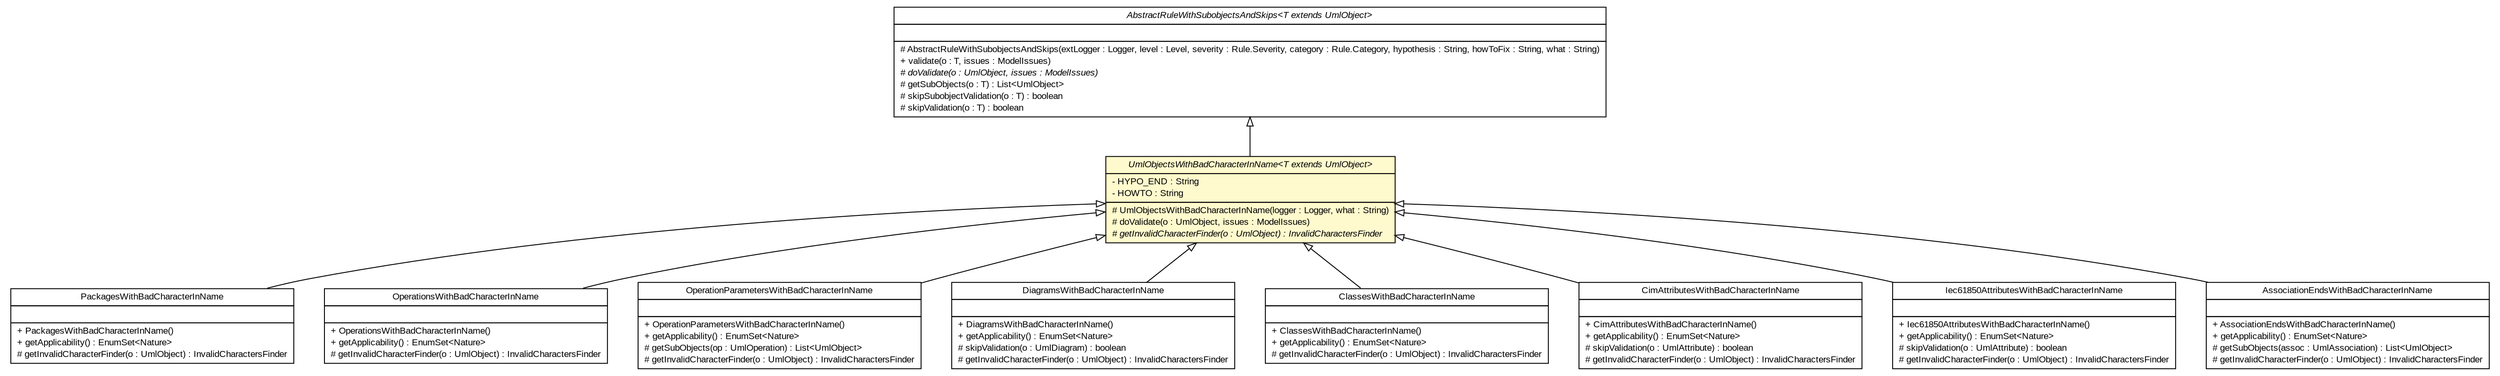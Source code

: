#!/usr/local/bin/dot
#
# Class diagram 
# Generated by UMLGraph version R5_6_6-6-g3bdff0 (http://www.umlgraph.org/)
#

digraph G {
	edge [fontname="arial",fontsize=10,labelfontname="arial",labelfontsize=10];
	node [fontname="arial",fontsize=10,shape=plaintext];
	nodesep=0.25;
	ranksep=0.5;
	// org.tanjakostic.jcleancim.validation.PackageValidator.PackagesWithBadCharacterInName
	c18076 [label=<<table title="org.tanjakostic.jcleancim.validation.PackageValidator.PackagesWithBadCharacterInName" border="0" cellborder="1" cellspacing="0" cellpadding="2" port="p" href="./PackageValidator.PackagesWithBadCharacterInName.html">
		<tr><td><table border="0" cellspacing="0" cellpadding="1">
<tr><td align="center" balign="center"> PackagesWithBadCharacterInName </td></tr>
		</table></td></tr>
		<tr><td><table border="0" cellspacing="0" cellpadding="1">
<tr><td align="left" balign="left">  </td></tr>
		</table></td></tr>
		<tr><td><table border="0" cellspacing="0" cellpadding="1">
<tr><td align="left" balign="left"> + PackagesWithBadCharacterInName() </td></tr>
<tr><td align="left" balign="left"> + getApplicability() : EnumSet&lt;Nature&gt; </td></tr>
<tr><td align="left" balign="left"> # getInvalidCharacterFinder(o : UmlObject) : InvalidCharactersFinder </td></tr>
		</table></td></tr>
		</table>>, URL="./PackageValidator.PackagesWithBadCharacterInName.html", fontname="arial", fontcolor="black", fontsize=10.0];
	// org.tanjakostic.jcleancim.validation.OperationValidator.OperationsWithBadCharacterInName
	c18093 [label=<<table title="org.tanjakostic.jcleancim.validation.OperationValidator.OperationsWithBadCharacterInName" border="0" cellborder="1" cellspacing="0" cellpadding="2" port="p" href="./OperationValidator.OperationsWithBadCharacterInName.html">
		<tr><td><table border="0" cellspacing="0" cellpadding="1">
<tr><td align="center" balign="center"> OperationsWithBadCharacterInName </td></tr>
		</table></td></tr>
		<tr><td><table border="0" cellspacing="0" cellpadding="1">
<tr><td align="left" balign="left">  </td></tr>
		</table></td></tr>
		<tr><td><table border="0" cellspacing="0" cellpadding="1">
<tr><td align="left" balign="left"> + OperationsWithBadCharacterInName() </td></tr>
<tr><td align="left" balign="left"> + getApplicability() : EnumSet&lt;Nature&gt; </td></tr>
<tr><td align="left" balign="left"> # getInvalidCharacterFinder(o : UmlObject) : InvalidCharactersFinder </td></tr>
		</table></td></tr>
		</table>>, URL="./OperationValidator.OperationsWithBadCharacterInName.html", fontname="arial", fontcolor="black", fontsize=10.0];
	// org.tanjakostic.jcleancim.validation.OperationValidator.OperationParametersWithBadCharacterInName
	c18094 [label=<<table title="org.tanjakostic.jcleancim.validation.OperationValidator.OperationParametersWithBadCharacterInName" border="0" cellborder="1" cellspacing="0" cellpadding="2" port="p" href="./OperationValidator.OperationParametersWithBadCharacterInName.html">
		<tr><td><table border="0" cellspacing="0" cellpadding="1">
<tr><td align="center" balign="center"> OperationParametersWithBadCharacterInName </td></tr>
		</table></td></tr>
		<tr><td><table border="0" cellspacing="0" cellpadding="1">
<tr><td align="left" balign="left">  </td></tr>
		</table></td></tr>
		<tr><td><table border="0" cellspacing="0" cellpadding="1">
<tr><td align="left" balign="left"> + OperationParametersWithBadCharacterInName() </td></tr>
<tr><td align="left" balign="left"> + getApplicability() : EnumSet&lt;Nature&gt; </td></tr>
<tr><td align="left" balign="left"> # getSubObjects(op : UmlOperation) : List&lt;UmlObject&gt; </td></tr>
<tr><td align="left" balign="left"> # getInvalidCharacterFinder(o : UmlObject) : InvalidCharactersFinder </td></tr>
		</table></td></tr>
		</table>>, URL="./OperationValidator.OperationParametersWithBadCharacterInName.html", fontname="arial", fontcolor="black", fontsize=10.0];
	// org.tanjakostic.jcleancim.validation.DiagramValidator.DiagramsWithBadCharacterInName
	c18105 [label=<<table title="org.tanjakostic.jcleancim.validation.DiagramValidator.DiagramsWithBadCharacterInName" border="0" cellborder="1" cellspacing="0" cellpadding="2" port="p" href="./DiagramValidator.DiagramsWithBadCharacterInName.html">
		<tr><td><table border="0" cellspacing="0" cellpadding="1">
<tr><td align="center" balign="center"> DiagramsWithBadCharacterInName </td></tr>
		</table></td></tr>
		<tr><td><table border="0" cellspacing="0" cellpadding="1">
<tr><td align="left" balign="left">  </td></tr>
		</table></td></tr>
		<tr><td><table border="0" cellspacing="0" cellpadding="1">
<tr><td align="left" balign="left"> + DiagramsWithBadCharacterInName() </td></tr>
<tr><td align="left" balign="left"> + getApplicability() : EnumSet&lt;Nature&gt; </td></tr>
<tr><td align="left" balign="left"> # skipValidation(o : UmlDiagram) : boolean </td></tr>
<tr><td align="left" balign="left"> # getInvalidCharacterFinder(o : UmlObject) : InvalidCharactersFinder </td></tr>
		</table></td></tr>
		</table>>, URL="./DiagramValidator.DiagramsWithBadCharacterInName.html", fontname="arial", fontcolor="black", fontsize=10.0];
	// org.tanjakostic.jcleancim.validation.ClassValidator.ClassesWithBadCharacterInName
	c18152 [label=<<table title="org.tanjakostic.jcleancim.validation.ClassValidator.ClassesWithBadCharacterInName" border="0" cellborder="1" cellspacing="0" cellpadding="2" port="p" href="./ClassValidator.ClassesWithBadCharacterInName.html">
		<tr><td><table border="0" cellspacing="0" cellpadding="1">
<tr><td align="center" balign="center"> ClassesWithBadCharacterInName </td></tr>
		</table></td></tr>
		<tr><td><table border="0" cellspacing="0" cellpadding="1">
<tr><td align="left" balign="left">  </td></tr>
		</table></td></tr>
		<tr><td><table border="0" cellspacing="0" cellpadding="1">
<tr><td align="left" balign="left"> + ClassesWithBadCharacterInName() </td></tr>
<tr><td align="left" balign="left"> + getApplicability() : EnumSet&lt;Nature&gt; </td></tr>
<tr><td align="left" balign="left"> # getInvalidCharacterFinder(o : UmlObject) : InvalidCharactersFinder </td></tr>
		</table></td></tr>
		</table>>, URL="./ClassValidator.ClassesWithBadCharacterInName.html", fontname="arial", fontcolor="black", fontsize=10.0];
	// org.tanjakostic.jcleancim.validation.AttributeValidator.CimAttributesWithBadCharacterInName
	c18183 [label=<<table title="org.tanjakostic.jcleancim.validation.AttributeValidator.CimAttributesWithBadCharacterInName" border="0" cellborder="1" cellspacing="0" cellpadding="2" port="p" href="./AttributeValidator.CimAttributesWithBadCharacterInName.html">
		<tr><td><table border="0" cellspacing="0" cellpadding="1">
<tr><td align="center" balign="center"> CimAttributesWithBadCharacterInName </td></tr>
		</table></td></tr>
		<tr><td><table border="0" cellspacing="0" cellpadding="1">
<tr><td align="left" balign="left">  </td></tr>
		</table></td></tr>
		<tr><td><table border="0" cellspacing="0" cellpadding="1">
<tr><td align="left" balign="left"> + CimAttributesWithBadCharacterInName() </td></tr>
<tr><td align="left" balign="left"> + getApplicability() : EnumSet&lt;Nature&gt; </td></tr>
<tr><td align="left" balign="left"> # skipValidation(o : UmlAttribute) : boolean </td></tr>
<tr><td align="left" balign="left"> # getInvalidCharacterFinder(o : UmlObject) : InvalidCharactersFinder </td></tr>
		</table></td></tr>
		</table>>, URL="./AttributeValidator.CimAttributesWithBadCharacterInName.html", fontname="arial", fontcolor="black", fontsize=10.0];
	// org.tanjakostic.jcleancim.validation.AttributeValidator.Iec61850AttributesWithBadCharacterInName
	c18184 [label=<<table title="org.tanjakostic.jcleancim.validation.AttributeValidator.Iec61850AttributesWithBadCharacterInName" border="0" cellborder="1" cellspacing="0" cellpadding="2" port="p" href="./AttributeValidator.Iec61850AttributesWithBadCharacterInName.html">
		<tr><td><table border="0" cellspacing="0" cellpadding="1">
<tr><td align="center" balign="center"> Iec61850AttributesWithBadCharacterInName </td></tr>
		</table></td></tr>
		<tr><td><table border="0" cellspacing="0" cellpadding="1">
<tr><td align="left" balign="left">  </td></tr>
		</table></td></tr>
		<tr><td><table border="0" cellspacing="0" cellpadding="1">
<tr><td align="left" balign="left"> + Iec61850AttributesWithBadCharacterInName() </td></tr>
<tr><td align="left" balign="left"> + getApplicability() : EnumSet&lt;Nature&gt; </td></tr>
<tr><td align="left" balign="left"> # skipValidation(o : UmlAttribute) : boolean </td></tr>
<tr><td align="left" balign="left"> # getInvalidCharacterFinder(o : UmlObject) : InvalidCharactersFinder </td></tr>
		</table></td></tr>
		</table>>, URL="./AttributeValidator.Iec61850AttributesWithBadCharacterInName.html", fontname="arial", fontcolor="black", fontsize=10.0];
	// org.tanjakostic.jcleancim.validation.AssociationValidator.AssociationEndsWithBadCharacterInName
	c18218 [label=<<table title="org.tanjakostic.jcleancim.validation.AssociationValidator.AssociationEndsWithBadCharacterInName" border="0" cellborder="1" cellspacing="0" cellpadding="2" port="p" href="./AssociationValidator.AssociationEndsWithBadCharacterInName.html">
		<tr><td><table border="0" cellspacing="0" cellpadding="1">
<tr><td align="center" balign="center"> AssociationEndsWithBadCharacterInName </td></tr>
		</table></td></tr>
		<tr><td><table border="0" cellspacing="0" cellpadding="1">
<tr><td align="left" balign="left">  </td></tr>
		</table></td></tr>
		<tr><td><table border="0" cellspacing="0" cellpadding="1">
<tr><td align="left" balign="left"> + AssociationEndsWithBadCharacterInName() </td></tr>
<tr><td align="left" balign="left"> + getApplicability() : EnumSet&lt;Nature&gt; </td></tr>
<tr><td align="left" balign="left"> # getSubObjects(assoc : UmlAssociation) : List&lt;UmlObject&gt; </td></tr>
<tr><td align="left" balign="left"> # getInvalidCharacterFinder(o : UmlObject) : InvalidCharactersFinder </td></tr>
		</table></td></tr>
		</table>>, URL="./AssociationValidator.AssociationEndsWithBadCharacterInName.html", fontname="arial", fontcolor="black", fontsize=10.0];
	// org.tanjakostic.jcleancim.validation.AbstractRule.AbstractRuleWithSubobjectsAndSkips<T extends org.tanjakostic.jcleancim.model.UmlObject>
	c18224 [label=<<table title="org.tanjakostic.jcleancim.validation.AbstractRule.AbstractRuleWithSubobjectsAndSkips" border="0" cellborder="1" cellspacing="0" cellpadding="2" port="p" href="./AbstractRule.AbstractRuleWithSubobjectsAndSkips.html">
		<tr><td><table border="0" cellspacing="0" cellpadding="1">
<tr><td align="center" balign="center"><font face="Arial Italic"> AbstractRuleWithSubobjectsAndSkips&lt;T extends UmlObject&gt; </font></td></tr>
		</table></td></tr>
		<tr><td><table border="0" cellspacing="0" cellpadding="1">
<tr><td align="left" balign="left">  </td></tr>
		</table></td></tr>
		<tr><td><table border="0" cellspacing="0" cellpadding="1">
<tr><td align="left" balign="left"> # AbstractRuleWithSubobjectsAndSkips(extLogger : Logger, level : Level, severity : Rule.Severity, category : Rule.Category, hypothesis : String, howToFix : String, what : String) </td></tr>
<tr><td align="left" balign="left"> + validate(o : T, issues : ModelIssues) </td></tr>
<tr><td align="left" balign="left"><font face="Arial Italic" point-size="10.0"> # doValidate(o : UmlObject, issues : ModelIssues) </font></td></tr>
<tr><td align="left" balign="left"> # getSubObjects(o : T) : List&lt;UmlObject&gt; </td></tr>
<tr><td align="left" balign="left"> # skipSubobjectValidation(o : T) : boolean </td></tr>
<tr><td align="left" balign="left"> # skipValidation(o : T) : boolean </td></tr>
		</table></td></tr>
		</table>>, URL="./AbstractRule.AbstractRuleWithSubobjectsAndSkips.html", fontname="arial", fontcolor="black", fontsize=10.0];
	// org.tanjakostic.jcleancim.validation.AbstractRule.UmlObjectsWithBadCharacterInName<T extends org.tanjakostic.jcleancim.model.UmlObject>
	c18230 [label=<<table title="org.tanjakostic.jcleancim.validation.AbstractRule.UmlObjectsWithBadCharacterInName" border="0" cellborder="1" cellspacing="0" cellpadding="2" port="p" bgcolor="lemonChiffon" href="./AbstractRule.UmlObjectsWithBadCharacterInName.html">
		<tr><td><table border="0" cellspacing="0" cellpadding="1">
<tr><td align="center" balign="center"><font face="Arial Italic"> UmlObjectsWithBadCharacterInName&lt;T extends UmlObject&gt; </font></td></tr>
		</table></td></tr>
		<tr><td><table border="0" cellspacing="0" cellpadding="1">
<tr><td align="left" balign="left"> - HYPO_END : String </td></tr>
<tr><td align="left" balign="left"> - HOWTO : String </td></tr>
		</table></td></tr>
		<tr><td><table border="0" cellspacing="0" cellpadding="1">
<tr><td align="left" balign="left"> # UmlObjectsWithBadCharacterInName(logger : Logger, what : String) </td></tr>
<tr><td align="left" balign="left"> # doValidate(o : UmlObject, issues : ModelIssues) </td></tr>
<tr><td align="left" balign="left"><font face="Arial Italic" point-size="10.0"> # getInvalidCharacterFinder(o : UmlObject) : InvalidCharactersFinder </font></td></tr>
		</table></td></tr>
		</table>>, URL="./AbstractRule.UmlObjectsWithBadCharacterInName.html", fontname="arial", fontcolor="black", fontsize=10.0];
	//org.tanjakostic.jcleancim.validation.PackageValidator.PackagesWithBadCharacterInName extends org.tanjakostic.jcleancim.validation.AbstractRule.UmlObjectsWithBadCharacterInName<org.tanjakostic.jcleancim.model.UmlPackage>
	c18230:p -> c18076:p [dir=back,arrowtail=empty];
	//org.tanjakostic.jcleancim.validation.OperationValidator.OperationsWithBadCharacterInName extends org.tanjakostic.jcleancim.validation.AbstractRule.UmlObjectsWithBadCharacterInName<org.tanjakostic.jcleancim.model.UmlOperation>
	c18230:p -> c18093:p [dir=back,arrowtail=empty];
	//org.tanjakostic.jcleancim.validation.OperationValidator.OperationParametersWithBadCharacterInName extends org.tanjakostic.jcleancim.validation.AbstractRule.UmlObjectsWithBadCharacterInName<org.tanjakostic.jcleancim.model.UmlOperation>
	c18230:p -> c18094:p [dir=back,arrowtail=empty];
	//org.tanjakostic.jcleancim.validation.DiagramValidator.DiagramsWithBadCharacterInName extends org.tanjakostic.jcleancim.validation.AbstractRule.UmlObjectsWithBadCharacterInName<org.tanjakostic.jcleancim.model.UmlDiagram>
	c18230:p -> c18105:p [dir=back,arrowtail=empty];
	//org.tanjakostic.jcleancim.validation.ClassValidator.ClassesWithBadCharacterInName extends org.tanjakostic.jcleancim.validation.AbstractRule.UmlObjectsWithBadCharacterInName<org.tanjakostic.jcleancim.model.UmlClass>
	c18230:p -> c18152:p [dir=back,arrowtail=empty];
	//org.tanjakostic.jcleancim.validation.AttributeValidator.CimAttributesWithBadCharacterInName extends org.tanjakostic.jcleancim.validation.AbstractRule.UmlObjectsWithBadCharacterInName<org.tanjakostic.jcleancim.model.UmlAttribute>
	c18230:p -> c18183:p [dir=back,arrowtail=empty];
	//org.tanjakostic.jcleancim.validation.AttributeValidator.Iec61850AttributesWithBadCharacterInName extends org.tanjakostic.jcleancim.validation.AbstractRule.UmlObjectsWithBadCharacterInName<org.tanjakostic.jcleancim.model.UmlAttribute>
	c18230:p -> c18184:p [dir=back,arrowtail=empty];
	//org.tanjakostic.jcleancim.validation.AssociationValidator.AssociationEndsWithBadCharacterInName extends org.tanjakostic.jcleancim.validation.AbstractRule.UmlObjectsWithBadCharacterInName<org.tanjakostic.jcleancim.model.UmlAssociation>
	c18230:p -> c18218:p [dir=back,arrowtail=empty];
	//org.tanjakostic.jcleancim.validation.AbstractRule.UmlObjectsWithBadCharacterInName<T extends org.tanjakostic.jcleancim.model.UmlObject> extends org.tanjakostic.jcleancim.validation.AbstractRule.AbstractRuleWithSubobjectsAndSkips<T>
	c18224:p -> c18230:p [dir=back,arrowtail=empty];
}

